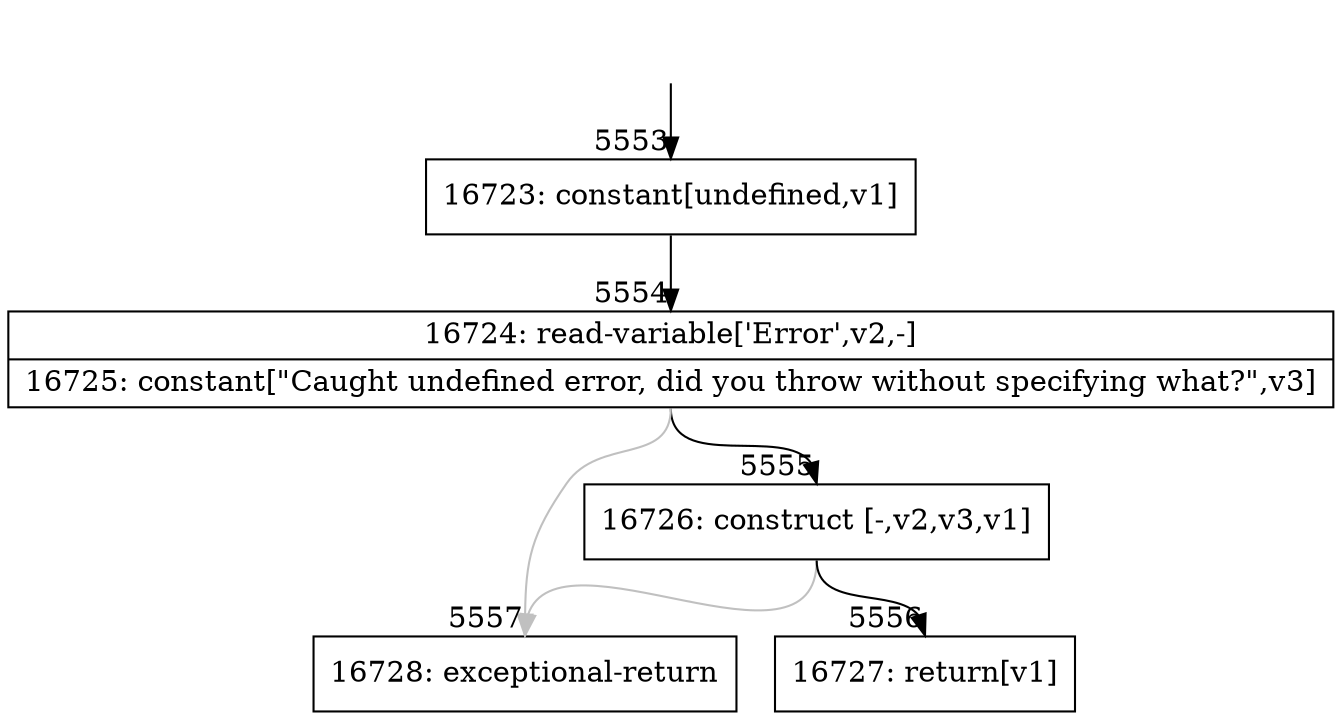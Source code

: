 digraph {
rankdir="TD"
BB_entry474[shape=none,label=""];
BB_entry474 -> BB5553 [tailport=s, headport=n, headlabel="    5553"]
BB5553 [shape=record label="{16723: constant[undefined,v1]}" ] 
BB5553 -> BB5554 [tailport=s, headport=n, headlabel="      5554"]
BB5554 [shape=record label="{16724: read-variable['Error',v2,-]|16725: constant[\"Caught undefined error, did you throw without specifying what?\",v3]}" ] 
BB5554 -> BB5555 [tailport=s, headport=n, headlabel="      5555"]
BB5554 -> BB5557 [tailport=s, headport=n, color=gray, headlabel="      5557"]
BB5555 [shape=record label="{16726: construct [-,v2,v3,v1]}" ] 
BB5555 -> BB5556 [tailport=s, headport=n, headlabel="      5556"]
BB5555 -> BB5557 [tailport=s, headport=n, color=gray]
BB5556 [shape=record label="{16727: return[v1]}" ] 
BB5557 [shape=record label="{16728: exceptional-return}" ] 
//#$~ 6324
}
